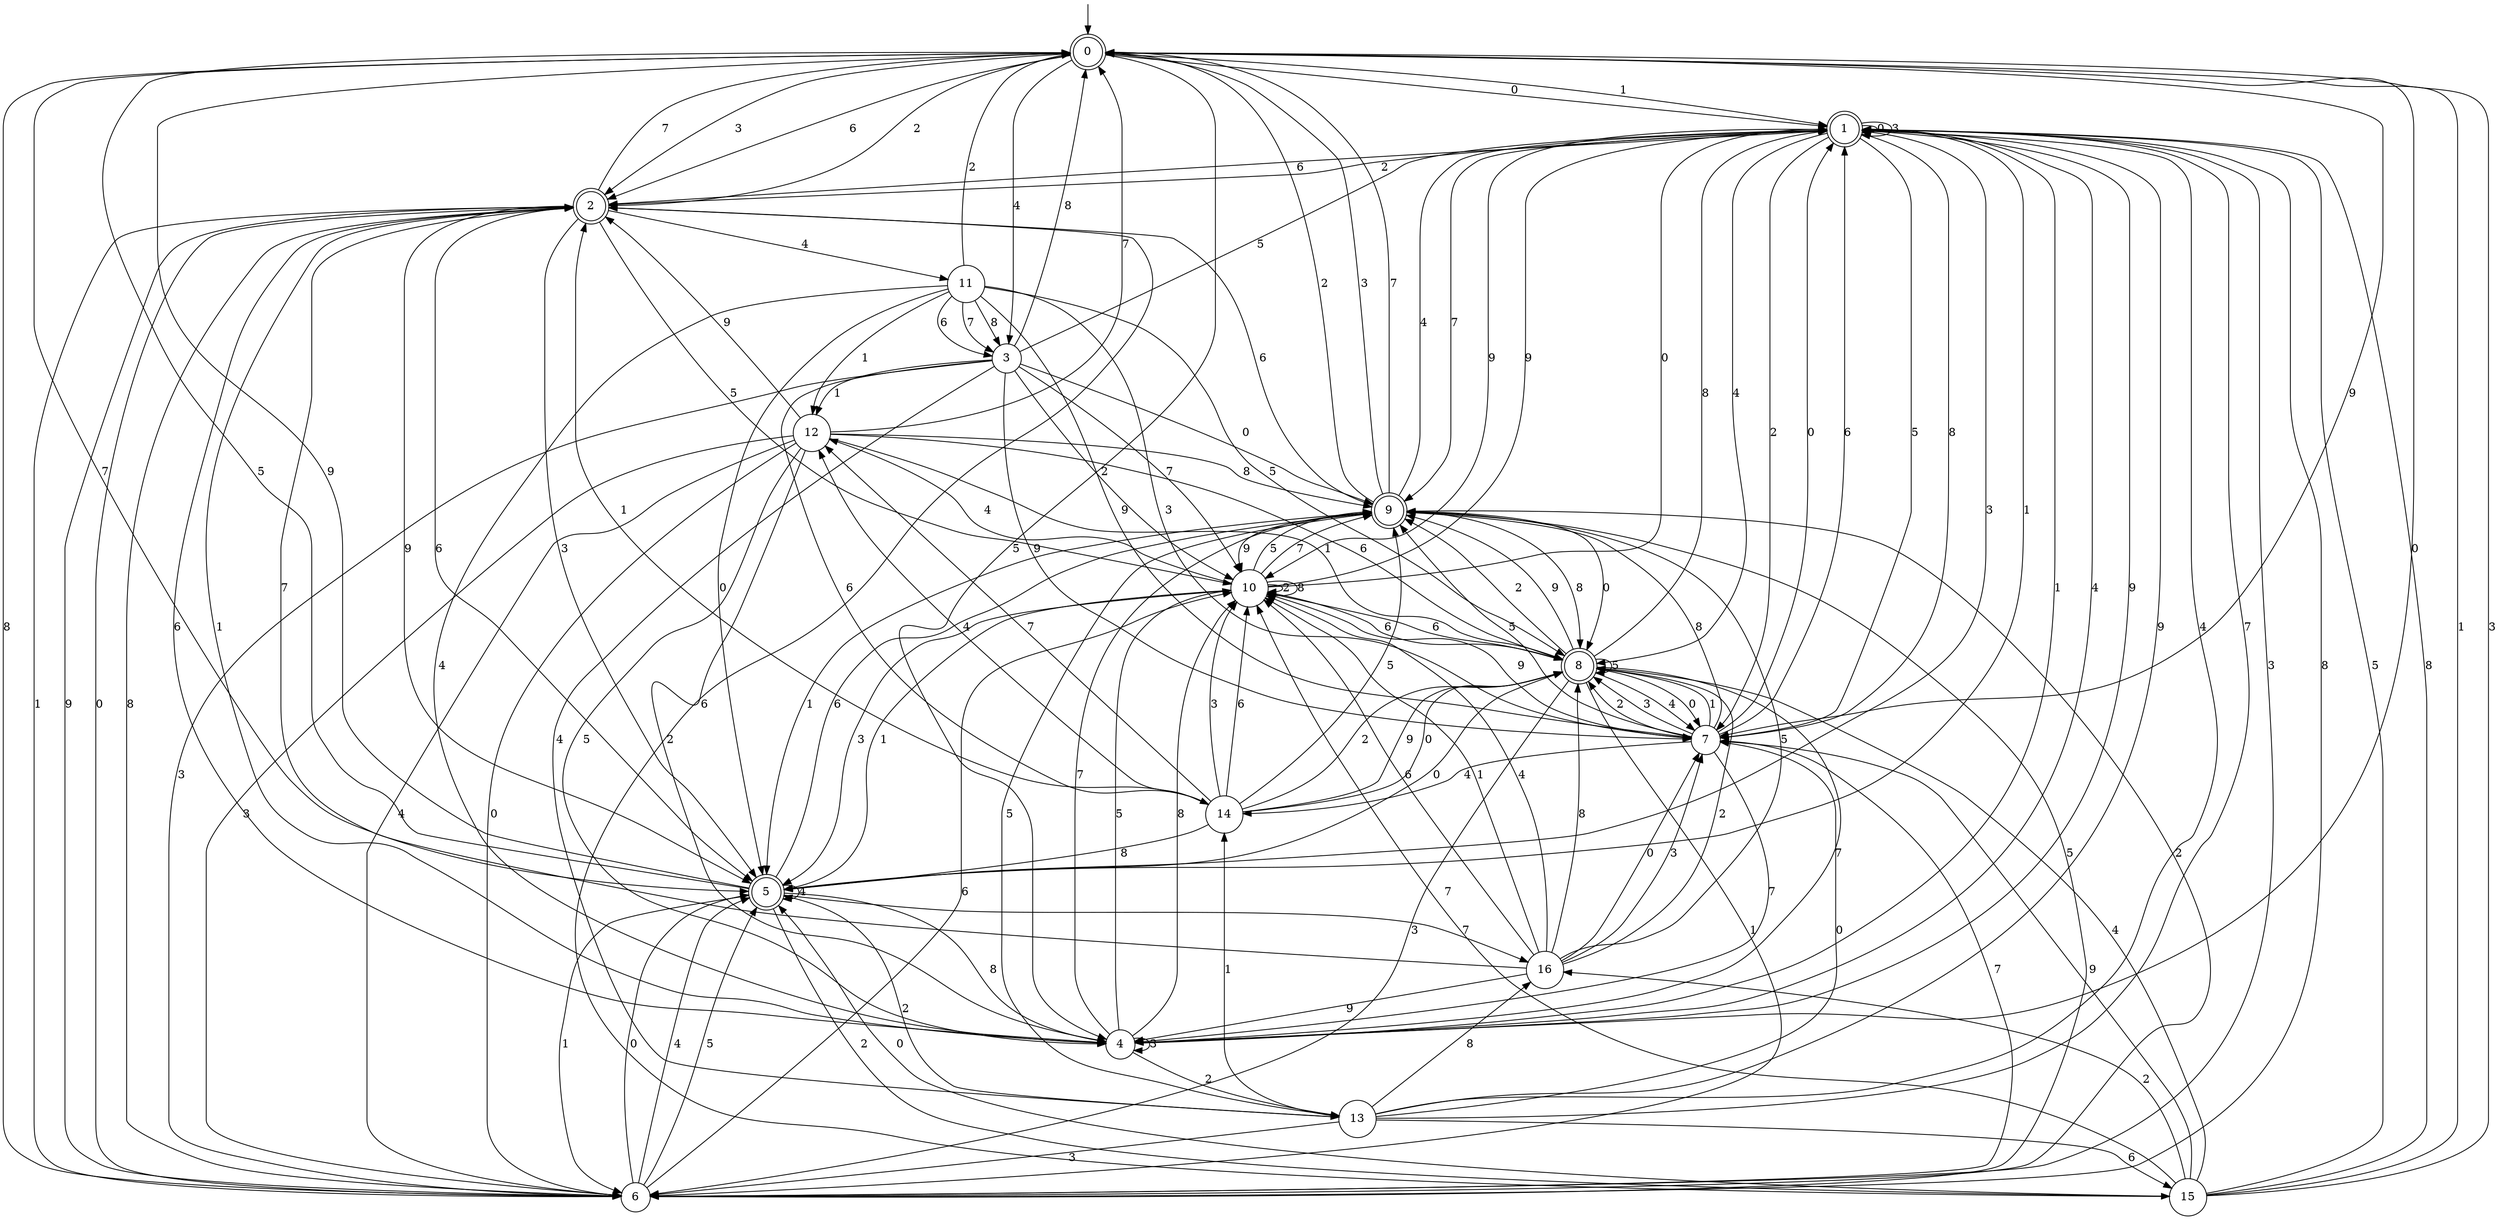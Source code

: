 digraph g {

	s0 [shape="doublecircle" label="0"];
	s1 [shape="doublecircle" label="1"];
	s2 [shape="doublecircle" label="2"];
	s3 [shape="circle" label="3"];
	s4 [shape="circle" label="4"];
	s5 [shape="doublecircle" label="5"];
	s6 [shape="circle" label="6"];
	s7 [shape="circle" label="7"];
	s8 [shape="doublecircle" label="8"];
	s9 [shape="doublecircle" label="9"];
	s10 [shape="circle" label="10"];
	s11 [shape="circle" label="11"];
	s12 [shape="circle" label="12"];
	s13 [shape="circle" label="13"];
	s14 [shape="circle" label="14"];
	s15 [shape="circle" label="15"];
	s16 [shape="circle" label="16"];
	s0 -> s1 [label="0"];
	s0 -> s1 [label="1"];
	s0 -> s2 [label="2"];
	s0 -> s2 [label="3"];
	s0 -> s3 [label="4"];
	s0 -> s4 [label="5"];
	s0 -> s2 [label="6"];
	s0 -> s5 [label="7"];
	s0 -> s6 [label="8"];
	s0 -> s7 [label="9"];
	s1 -> s1 [label="0"];
	s1 -> s5 [label="1"];
	s1 -> s7 [label="2"];
	s1 -> s1 [label="3"];
	s1 -> s8 [label="4"];
	s1 -> s7 [label="5"];
	s1 -> s2 [label="6"];
	s1 -> s9 [label="7"];
	s1 -> s7 [label="8"];
	s1 -> s10 [label="9"];
	s2 -> s6 [label="0"];
	s2 -> s4 [label="1"];
	s2 -> s1 [label="2"];
	s2 -> s5 [label="3"];
	s2 -> s11 [label="4"];
	s2 -> s10 [label="5"];
	s2 -> s5 [label="6"];
	s2 -> s0 [label="7"];
	s2 -> s6 [label="8"];
	s2 -> s5 [label="9"];
	s3 -> s9 [label="0"];
	s3 -> s12 [label="1"];
	s3 -> s10 [label="2"];
	s3 -> s6 [label="3"];
	s3 -> s13 [label="4"];
	s3 -> s1 [label="5"];
	s3 -> s14 [label="6"];
	s3 -> s10 [label="7"];
	s3 -> s0 [label="8"];
	s3 -> s7 [label="9"];
	s4 -> s0 [label="0"];
	s4 -> s1 [label="1"];
	s4 -> s13 [label="2"];
	s4 -> s4 [label="3"];
	s4 -> s1 [label="4"];
	s4 -> s10 [label="5"];
	s4 -> s2 [label="6"];
	s4 -> s9 [label="7"];
	s4 -> s10 [label="8"];
	s4 -> s1 [label="9"];
	s5 -> s8 [label="0"];
	s5 -> s6 [label="1"];
	s5 -> s15 [label="2"];
	s5 -> s1 [label="3"];
	s5 -> s5 [label="4"];
	s5 -> s0 [label="5"];
	s5 -> s9 [label="6"];
	s5 -> s16 [label="7"];
	s5 -> s4 [label="8"];
	s5 -> s0 [label="9"];
	s6 -> s5 [label="0"];
	s6 -> s2 [label="1"];
	s6 -> s9 [label="2"];
	s6 -> s1 [label="3"];
	s6 -> s5 [label="4"];
	s6 -> s5 [label="5"];
	s6 -> s10 [label="6"];
	s6 -> s7 [label="7"];
	s6 -> s1 [label="8"];
	s6 -> s2 [label="9"];
	s7 -> s1 [label="0"];
	s7 -> s8 [label="1"];
	s7 -> s8 [label="2"];
	s7 -> s8 [label="3"];
	s7 -> s14 [label="4"];
	s7 -> s9 [label="5"];
	s7 -> s1 [label="6"];
	s7 -> s4 [label="7"];
	s7 -> s9 [label="8"];
	s7 -> s10 [label="9"];
	s8 -> s7 [label="0"];
	s8 -> s6 [label="1"];
	s8 -> s9 [label="2"];
	s8 -> s6 [label="3"];
	s8 -> s7 [label="4"];
	s8 -> s8 [label="5"];
	s8 -> s10 [label="6"];
	s8 -> s4 [label="7"];
	s8 -> s1 [label="8"];
	s8 -> s9 [label="9"];
	s9 -> s8 [label="0"];
	s9 -> s5 [label="1"];
	s9 -> s0 [label="2"];
	s9 -> s0 [label="3"];
	s9 -> s1 [label="4"];
	s9 -> s6 [label="5"];
	s9 -> s2 [label="6"];
	s9 -> s0 [label="7"];
	s9 -> s8 [label="8"];
	s9 -> s10 [label="9"];
	s10 -> s1 [label="0"];
	s10 -> s5 [label="1"];
	s10 -> s10 [label="2"];
	s10 -> s5 [label="3"];
	s10 -> s12 [label="4"];
	s10 -> s9 [label="5"];
	s10 -> s8 [label="6"];
	s10 -> s9 [label="7"];
	s10 -> s10 [label="8"];
	s10 -> s1 [label="9"];
	s11 -> s5 [label="0"];
	s11 -> s12 [label="1"];
	s11 -> s0 [label="2"];
	s11 -> s7 [label="3"];
	s11 -> s4 [label="4"];
	s11 -> s8 [label="5"];
	s11 -> s3 [label="6"];
	s11 -> s3 [label="7"];
	s11 -> s3 [label="8"];
	s11 -> s7 [label="9"];
	s12 -> s6 [label="0"];
	s12 -> s8 [label="1"];
	s12 -> s4 [label="2"];
	s12 -> s6 [label="3"];
	s12 -> s6 [label="4"];
	s12 -> s4 [label="5"];
	s12 -> s8 [label="6"];
	s12 -> s0 [label="7"];
	s12 -> s9 [label="8"];
	s12 -> s2 [label="9"];
	s13 -> s7 [label="0"];
	s13 -> s14 [label="1"];
	s13 -> s5 [label="2"];
	s13 -> s6 [label="3"];
	s13 -> s1 [label="4"];
	s13 -> s9 [label="5"];
	s13 -> s15 [label="6"];
	s13 -> s1 [label="7"];
	s13 -> s16 [label="8"];
	s13 -> s1 [label="9"];
	s14 -> s8 [label="0"];
	s14 -> s2 [label="1"];
	s14 -> s8 [label="2"];
	s14 -> s10 [label="3"];
	s14 -> s12 [label="4"];
	s14 -> s9 [label="5"];
	s14 -> s10 [label="6"];
	s14 -> s12 [label="7"];
	s14 -> s5 [label="8"];
	s14 -> s8 [label="9"];
	s15 -> s5 [label="0"];
	s15 -> s0 [label="1"];
	s15 -> s16 [label="2"];
	s15 -> s0 [label="3"];
	s15 -> s8 [label="4"];
	s15 -> s1 [label="5"];
	s15 -> s2 [label="6"];
	s15 -> s10 [label="7"];
	s15 -> s1 [label="8"];
	s15 -> s7 [label="9"];
	s16 -> s7 [label="0"];
	s16 -> s10 [label="1"];
	s16 -> s8 [label="2"];
	s16 -> s7 [label="3"];
	s16 -> s10 [label="4"];
	s16 -> s9 [label="5"];
	s16 -> s10 [label="6"];
	s16 -> s2 [label="7"];
	s16 -> s8 [label="8"];
	s16 -> s4 [label="9"];

__start0 [label="" shape="none" width="0" height="0"];
__start0 -> s0;

}
